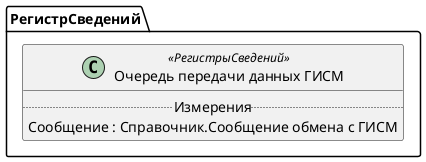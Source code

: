 ﻿@startuml ОчередьПередачиДанныхГИСМ
'!include templates.wsd
'..\include templates.wsd
class РегистрСведений.ОчередьПередачиДанныхГИСМ as "Очередь передачи данных ГИСМ" <<РегистрыСведений>>
{
..Измерения..
Сообщение : Справочник.Сообщение обмена с ГИСМ
}
@enduml
